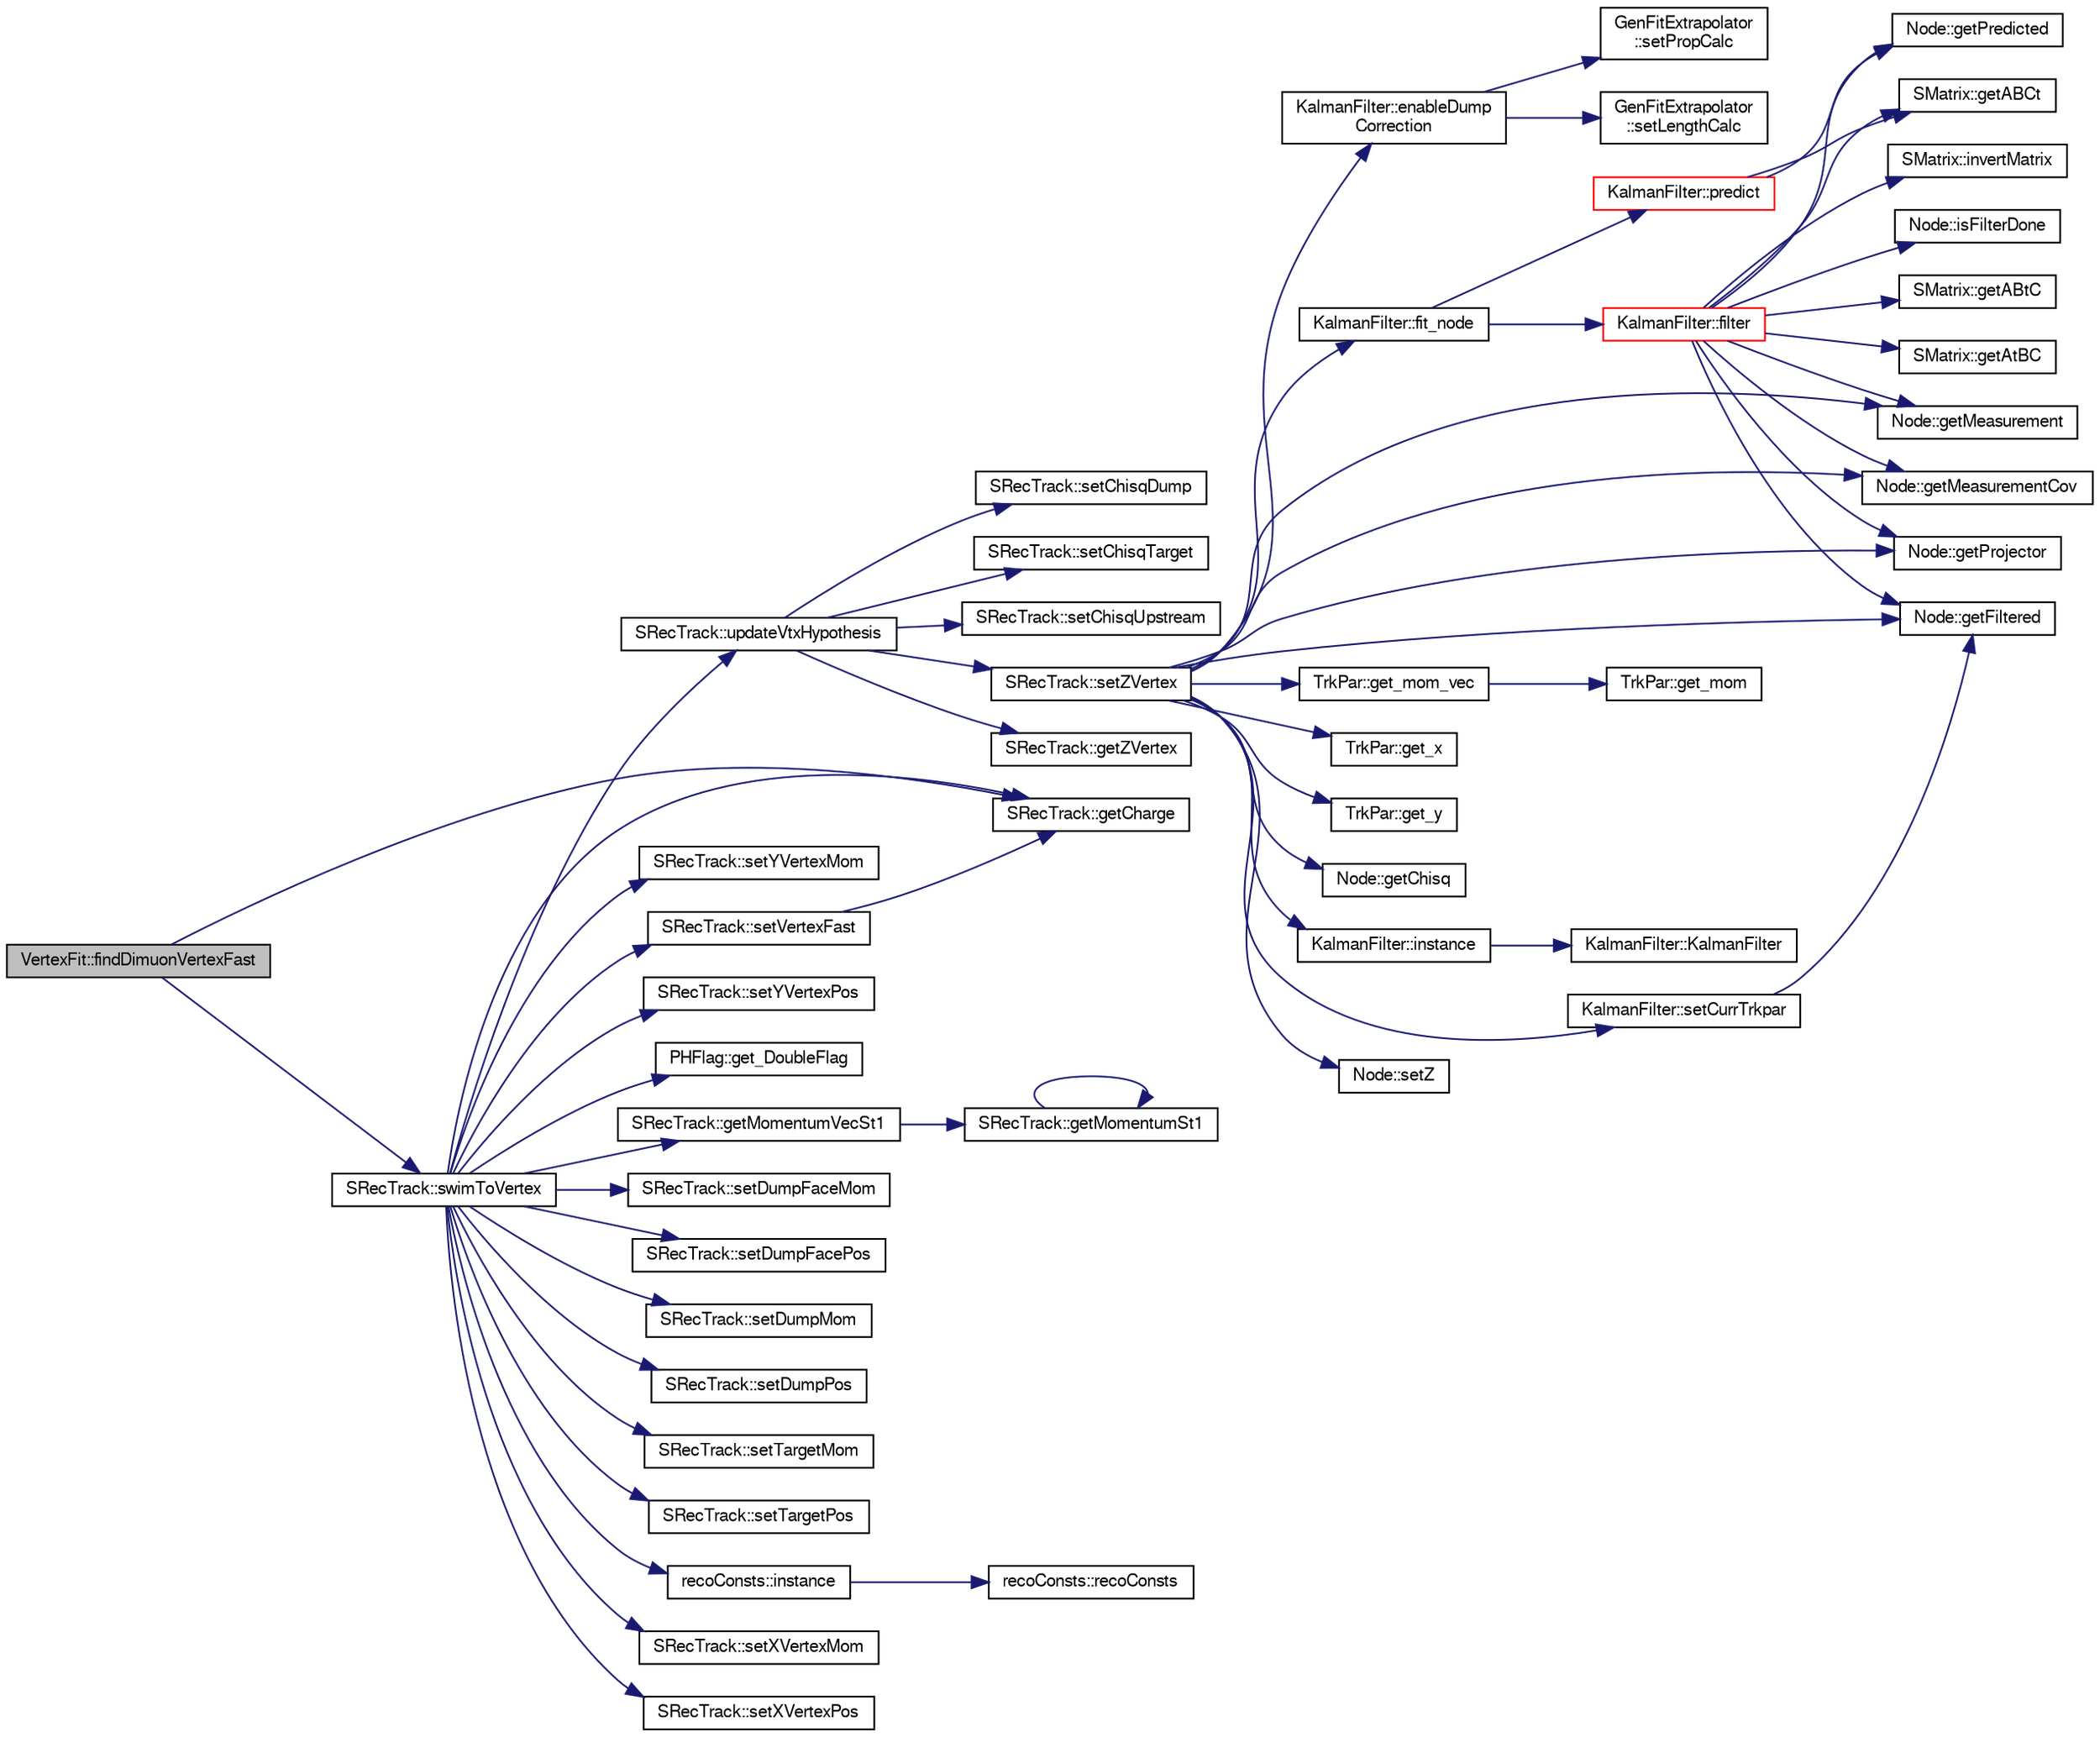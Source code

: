 digraph "VertexFit::findDimuonVertexFast"
{
  bgcolor="transparent";
  edge [fontname="FreeSans",fontsize="10",labelfontname="FreeSans",labelfontsize="10"];
  node [fontname="FreeSans",fontsize="10",shape=record];
  rankdir="LR";
  Node1 [label="VertexFit::findDimuonVertexFast",height=0.2,width=0.4,color="black", fillcolor="grey75", style="filled" fontcolor="black"];
  Node1 -> Node2 [color="midnightblue",fontsize="10",style="solid",fontname="FreeSans"];
  Node2 [label="SRecTrack::getCharge",height=0.2,width=0.4,color="black",URL="$d6/db1/classSRecTrack.html#adaa99bd36a3a352621c57aaa0a7b09f5",tooltip="Gets. "];
  Node1 -> Node3 [color="midnightblue",fontsize="10",style="solid",fontname="FreeSans"];
  Node3 [label="SRecTrack::swimToVertex",height=0.2,width=0.4,color="black",URL="$d6/db1/classSRecTrack.html#ac4816a2258e2eb44694715d20b9127ab",tooltip="Simple swim to vertex. "];
  Node3 -> Node4 [color="midnightblue",fontsize="10",style="solid",fontname="FreeSans"];
  Node4 [label="PHFlag::get_DoubleFlag",height=0.2,width=0.4,color="black",URL="$d1/da8/classPHFlag.html#afa50d9e51a9e09d77201a9816d414dba"];
  Node3 -> Node2 [color="midnightblue",fontsize="10",style="solid",fontname="FreeSans"];
  Node3 -> Node5 [color="midnightblue",fontsize="10",style="solid",fontname="FreeSans"];
  Node5 [label="SRecTrack::getMomentumVecSt1",height=0.2,width=0.4,color="black",URL="$d6/db1/classSRecTrack.html#a2a007d7332133ca35e214ff4daf823fc"];
  Node5 -> Node6 [color="midnightblue",fontsize="10",style="solid",fontname="FreeSans"];
  Node6 [label="SRecTrack::getMomentumSt1",height=0.2,width=0.4,color="black",URL="$d6/db1/classSRecTrack.html#afa3ff6014155b5e5c09f6be4f4ae1fe9"];
  Node6 -> Node6 [color="midnightblue",fontsize="10",style="solid",fontname="FreeSans"];
  Node3 -> Node7 [color="midnightblue",fontsize="10",style="solid",fontname="FreeSans"];
  Node7 [label="recoConsts::instance",height=0.2,width=0.4,color="black",URL="$d8/d14/classrecoConsts.html#ae69a5c29a7199ba16d0e537158618802"];
  Node7 -> Node8 [color="midnightblue",fontsize="10",style="solid",fontname="FreeSans"];
  Node8 [label="recoConsts::recoConsts",height=0.2,width=0.4,color="black",URL="$d8/d14/classrecoConsts.html#ae882d6adc62f783ec78114fe3dee3c24"];
  Node3 -> Node9 [color="midnightblue",fontsize="10",style="solid",fontname="FreeSans"];
  Node9 [label="SRecTrack::setDumpFaceMom",height=0.2,width=0.4,color="black",URL="$d6/db1/classSRecTrack.html#a97f14d4d94109188610b2578e497e9d0"];
  Node3 -> Node10 [color="midnightblue",fontsize="10",style="solid",fontname="FreeSans"];
  Node10 [label="SRecTrack::setDumpFacePos",height=0.2,width=0.4,color="black",URL="$d6/db1/classSRecTrack.html#adb92afda44b4b222f194d0d461b34ca6"];
  Node3 -> Node11 [color="midnightblue",fontsize="10",style="solid",fontname="FreeSans"];
  Node11 [label="SRecTrack::setDumpMom",height=0.2,width=0.4,color="black",URL="$d6/db1/classSRecTrack.html#ac336617813707b6688244e9f4c549e70"];
  Node3 -> Node12 [color="midnightblue",fontsize="10",style="solid",fontname="FreeSans"];
  Node12 [label="SRecTrack::setDumpPos",height=0.2,width=0.4,color="black",URL="$d6/db1/classSRecTrack.html#a4046b82d7e69487ed949c2090431c5d2"];
  Node3 -> Node13 [color="midnightblue",fontsize="10",style="solid",fontname="FreeSans"];
  Node13 [label="SRecTrack::setTargetMom",height=0.2,width=0.4,color="black",URL="$d6/db1/classSRecTrack.html#ab07b075a7238d76066d921f0bc658e3d"];
  Node3 -> Node14 [color="midnightblue",fontsize="10",style="solid",fontname="FreeSans"];
  Node14 [label="SRecTrack::setTargetPos",height=0.2,width=0.4,color="black",URL="$d6/db1/classSRecTrack.html#a4a471eac65004372029ddc641798cae1"];
  Node3 -> Node15 [color="midnightblue",fontsize="10",style="solid",fontname="FreeSans"];
  Node15 [label="SRecTrack::setVertexFast",height=0.2,width=0.4,color="black",URL="$d6/db1/classSRecTrack.html#aee4c662216abc8bcb4fb88ea0daf9a0c",tooltip="Plain setting, no KF-related stuff. "];
  Node15 -> Node2 [color="midnightblue",fontsize="10",style="solid",fontname="FreeSans"];
  Node3 -> Node16 [color="midnightblue",fontsize="10",style="solid",fontname="FreeSans"];
  Node16 [label="SRecTrack::setXVertexMom",height=0.2,width=0.4,color="black",URL="$d6/db1/classSRecTrack.html#aa6357dde3dff61b51194ba1a94157171"];
  Node3 -> Node17 [color="midnightblue",fontsize="10",style="solid",fontname="FreeSans"];
  Node17 [label="SRecTrack::setXVertexPos",height=0.2,width=0.4,color="black",URL="$d6/db1/classSRecTrack.html#a7233ece37574bb58366394285995b6f6"];
  Node3 -> Node18 [color="midnightblue",fontsize="10",style="solid",fontname="FreeSans"];
  Node18 [label="SRecTrack::setYVertexMom",height=0.2,width=0.4,color="black",URL="$d6/db1/classSRecTrack.html#a7852144ea3c5017d59948a606a7c6bf3"];
  Node3 -> Node19 [color="midnightblue",fontsize="10",style="solid",fontname="FreeSans"];
  Node19 [label="SRecTrack::setYVertexPos",height=0.2,width=0.4,color="black",URL="$d6/db1/classSRecTrack.html#a61fc423625b343f12a6cb46d3cf5b879"];
  Node3 -> Node20 [color="midnightblue",fontsize="10",style="solid",fontname="FreeSans"];
  Node20 [label="SRecTrack::updateVtxHypothesis",height=0.2,width=0.4,color="black",URL="$d6/db1/classSRecTrack.html#ad6b6be2adfcd60d2442306cda12cdc0c"];
  Node20 -> Node21 [color="midnightblue",fontsize="10",style="solid",fontname="FreeSans"];
  Node21 [label="SRecTrack::getZVertex",height=0.2,width=0.4,color="black",URL="$d6/db1/classSRecTrack.html#aa8d156f11061e9f05cfbf8f2f9dd79b3"];
  Node20 -> Node22 [color="midnightblue",fontsize="10",style="solid",fontname="FreeSans"];
  Node22 [label="SRecTrack::setChisqDump",height=0.2,width=0.4,color="black",URL="$d6/db1/classSRecTrack.html#a35297e447abfcbb0167c8575f5b2186f"];
  Node20 -> Node23 [color="midnightblue",fontsize="10",style="solid",fontname="FreeSans"];
  Node23 [label="SRecTrack::setChisqTarget",height=0.2,width=0.4,color="black",URL="$d6/db1/classSRecTrack.html#a6babb2f9c10d3c28375433436388c480"];
  Node20 -> Node24 [color="midnightblue",fontsize="10",style="solid",fontname="FreeSans"];
  Node24 [label="SRecTrack::setChisqUpstream",height=0.2,width=0.4,color="black",URL="$d6/db1/classSRecTrack.html#ab71cddfabc804a6e29489e2cbdc370d3"];
  Node20 -> Node25 [color="midnightblue",fontsize="10",style="solid",fontname="FreeSans"];
  Node25 [label="SRecTrack::setZVertex",height=0.2,width=0.4,color="black",URL="$d6/db1/classSRecTrack.html#a4e6933a5892c3e5fd593046ac3ee94a5"];
  Node25 -> Node26 [color="midnightblue",fontsize="10",style="solid",fontname="FreeSans"];
  Node26 [label="KalmanFilter::enableDump\lCorrection",height=0.2,width=0.4,color="black",URL="$d6/d2a/classKalmanFilter.html#aa8071f1a779f51acd7790c731ec9fca2",tooltip="Enable the dump mode: stop calc prop matrix, start calc travel length. "];
  Node26 -> Node27 [color="midnightblue",fontsize="10",style="solid",fontname="FreeSans"];
  Node27 [label="GenFitExtrapolator\l::setLengthCalc",height=0.2,width=0.4,color="black",URL="$d1/d3d/classGenFitExtrapolator.html#acac6549d516c6784082967ffed07b848"];
  Node26 -> Node28 [color="midnightblue",fontsize="10",style="solid",fontname="FreeSans"];
  Node28 [label="GenFitExtrapolator\l::setPropCalc",height=0.2,width=0.4,color="black",URL="$d1/d3d/classGenFitExtrapolator.html#a39eec48c004525ea9b2ac216b85507ab",tooltip="External control of modes. "];
  Node25 -> Node29 [color="midnightblue",fontsize="10",style="solid",fontname="FreeSans"];
  Node29 [label="KalmanFilter::fit_node",height=0.2,width=0.4,color="black",URL="$d6/d2a/classKalmanFilter.html#a9c77cbaf604c1adc5e0e12ef3463d37c",tooltip="Fit one node. "];
  Node29 -> Node30 [color="midnightblue",fontsize="10",style="solid",fontname="FreeSans"];
  Node30 [label="KalmanFilter::filter",height=0.2,width=0.4,color="red",URL="$d6/d2a/classKalmanFilter.html#a06b2c6aa660f89c5f30e164b0a29512c"];
  Node30 -> Node31 [color="midnightblue",fontsize="10",style="solid",fontname="FreeSans"];
  Node31 [label="SMatrix::getABCt",height=0.2,width=0.4,color="black",URL="$d9/db7/classSMatrix.html#a5b825aefb91608b827fbb652501eaecc"];
  Node30 -> Node32 [color="midnightblue",fontsize="10",style="solid",fontname="FreeSans"];
  Node32 [label="SMatrix::getABtC",height=0.2,width=0.4,color="black",URL="$d9/db7/classSMatrix.html#a03a7887eb40e088b798124c6cc6fe526"];
  Node30 -> Node33 [color="midnightblue",fontsize="10",style="solid",fontname="FreeSans"];
  Node33 [label="SMatrix::getAtBC",height=0.2,width=0.4,color="black",URL="$d9/db7/classSMatrix.html#a92895b3c0152de2335f0c60b6ccdc60e"];
  Node30 -> Node34 [color="midnightblue",fontsize="10",style="solid",fontname="FreeSans"];
  Node34 [label="Node::getFiltered",height=0.2,width=0.4,color="black",URL="$df/dd0/classNode.html#ab483dc1ccfa5a0dc9ba876ee9a2134c9"];
  Node30 -> Node35 [color="midnightblue",fontsize="10",style="solid",fontname="FreeSans"];
  Node35 [label="Node::getMeasurement",height=0.2,width=0.4,color="black",URL="$df/dd0/classNode.html#a4e6f7c1350b1445ca9b9221cb709dbcb"];
  Node30 -> Node36 [color="midnightblue",fontsize="10",style="solid",fontname="FreeSans"];
  Node36 [label="Node::getMeasurementCov",height=0.2,width=0.4,color="black",URL="$df/dd0/classNode.html#aba6dd9d4c392f430d1c93d4af381dbaa"];
  Node30 -> Node37 [color="midnightblue",fontsize="10",style="solid",fontname="FreeSans"];
  Node37 [label="Node::getPredicted",height=0.2,width=0.4,color="black",URL="$df/dd0/classNode.html#a49001f3ff76ccd0091837d333f8698f8",tooltip="Gets. "];
  Node30 -> Node38 [color="midnightblue",fontsize="10",style="solid",fontname="FreeSans"];
  Node38 [label="Node::getProjector",height=0.2,width=0.4,color="black",URL="$df/dd0/classNode.html#ab276ce7246c8434b058236346dc121fd"];
  Node30 -> Node39 [color="midnightblue",fontsize="10",style="solid",fontname="FreeSans"];
  Node39 [label="SMatrix::invertMatrix",height=0.2,width=0.4,color="black",URL="$d9/db7/classSMatrix.html#ac07d7810681bd4683b433c29187d7a5a"];
  Node30 -> Node40 [color="midnightblue",fontsize="10",style="solid",fontname="FreeSans"];
  Node40 [label="Node::isFilterDone",height=0.2,width=0.4,color="black",URL="$df/dd0/classNode.html#a35fb6b17a2553e4ff684f9cbd1e9a72c"];
  Node29 -> Node41 [color="midnightblue",fontsize="10",style="solid",fontname="FreeSans"];
  Node41 [label="KalmanFilter::predict",height=0.2,width=0.4,color="red",URL="$d6/d2a/classKalmanFilter.html#adfaf7ddeefb43919df6aee3f1e2638ae",tooltip="Kalman filter steps. "];
  Node41 -> Node31 [color="midnightblue",fontsize="10",style="solid",fontname="FreeSans"];
  Node41 -> Node37 [color="midnightblue",fontsize="10",style="solid",fontname="FreeSans"];
  Node25 -> Node42 [color="midnightblue",fontsize="10",style="solid",fontname="FreeSans"];
  Node42 [label="TrkPar::get_mom_vec",height=0.2,width=0.4,color="black",URL="$d2/d70/classTrkPar.html#a144f65eec516de2add02c90211eb655c"];
  Node42 -> Node43 [color="midnightblue",fontsize="10",style="solid",fontname="FreeSans"];
  Node43 [label="TrkPar::get_mom",height=0.2,width=0.4,color="black",URL="$d2/d70/classTrkPar.html#a98db9ac6051888eb9bbcb224cca2bcf5"];
  Node25 -> Node44 [color="midnightblue",fontsize="10",style="solid",fontname="FreeSans"];
  Node44 [label="TrkPar::get_x",height=0.2,width=0.4,color="black",URL="$d2/d70/classTrkPar.html#af6c71e40d32ee559292d927b271b2b7a"];
  Node25 -> Node45 [color="midnightblue",fontsize="10",style="solid",fontname="FreeSans"];
  Node45 [label="TrkPar::get_y",height=0.2,width=0.4,color="black",URL="$d2/d70/classTrkPar.html#a04101dd3ba83b7ebba771126f22a22c6"];
  Node25 -> Node46 [color="midnightblue",fontsize="10",style="solid",fontname="FreeSans"];
  Node46 [label="Node::getChisq",height=0.2,width=0.4,color="black",URL="$df/dd0/classNode.html#a47f85a076ff52d02b1bf5327348ad8dd"];
  Node25 -> Node34 [color="midnightblue",fontsize="10",style="solid",fontname="FreeSans"];
  Node25 -> Node35 [color="midnightblue",fontsize="10",style="solid",fontname="FreeSans"];
  Node25 -> Node36 [color="midnightblue",fontsize="10",style="solid",fontname="FreeSans"];
  Node25 -> Node38 [color="midnightblue",fontsize="10",style="solid",fontname="FreeSans"];
  Node25 -> Node47 [color="midnightblue",fontsize="10",style="solid",fontname="FreeSans"];
  Node47 [label="KalmanFilter::instance",height=0.2,width=0.4,color="black",URL="$d6/d2a/classKalmanFilter.html#a6f0a34958ea81f4f3843ad3c03bfa366",tooltip="singlton instance "];
  Node47 -> Node48 [color="midnightblue",fontsize="10",style="solid",fontname="FreeSans"];
  Node48 [label="KalmanFilter::KalmanFilter",height=0.2,width=0.4,color="black",URL="$d6/d2a/classKalmanFilter.html#ae44df2d206d9c7a7083b1a0313f20a73",tooltip="Real constructor. "];
  Node25 -> Node49 [color="midnightblue",fontsize="10",style="solid",fontname="FreeSans"];
  Node49 [label="KalmanFilter::setCurrTrkpar",height=0.2,width=0.4,color="black",URL="$d6/d2a/classKalmanFilter.html#a8d8429d9087367301473581d099091f6",tooltip="set the current track parameter using the current node "];
  Node49 -> Node34 [color="midnightblue",fontsize="10",style="solid",fontname="FreeSans"];
  Node25 -> Node50 [color="midnightblue",fontsize="10",style="solid",fontname="FreeSans"];
  Node50 [label="Node::setZ",height=0.2,width=0.4,color="black",URL="$df/dd0/classNode.html#a3e34b0104817584060e987797eb5d18c"];
}
